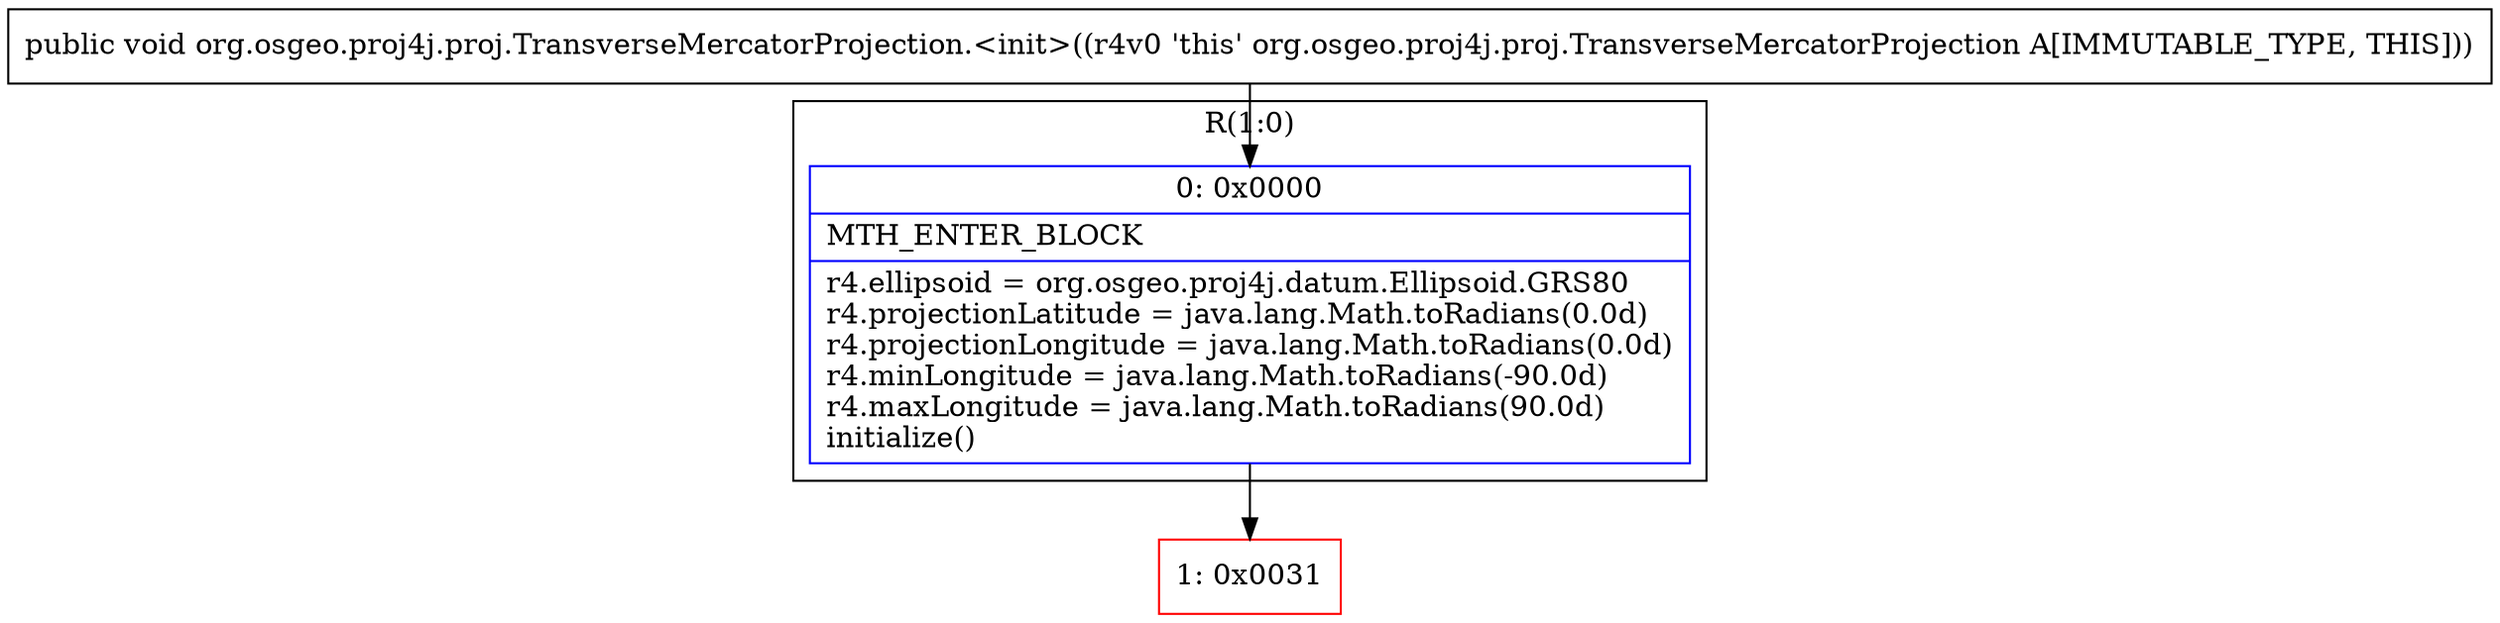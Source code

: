 digraph "CFG fororg.osgeo.proj4j.proj.TransverseMercatorProjection.\<init\>()V" {
subgraph cluster_Region_572984261 {
label = "R(1:0)";
node [shape=record,color=blue];
Node_0 [shape=record,label="{0\:\ 0x0000|MTH_ENTER_BLOCK\l|r4.ellipsoid = org.osgeo.proj4j.datum.Ellipsoid.GRS80\lr4.projectionLatitude = java.lang.Math.toRadians(0.0d)\lr4.projectionLongitude = java.lang.Math.toRadians(0.0d)\lr4.minLongitude = java.lang.Math.toRadians(\-90.0d)\lr4.maxLongitude = java.lang.Math.toRadians(90.0d)\linitialize()\l}"];
}
Node_1 [shape=record,color=red,label="{1\:\ 0x0031}"];
MethodNode[shape=record,label="{public void org.osgeo.proj4j.proj.TransverseMercatorProjection.\<init\>((r4v0 'this' org.osgeo.proj4j.proj.TransverseMercatorProjection A[IMMUTABLE_TYPE, THIS])) }"];
MethodNode -> Node_0;
Node_0 -> Node_1;
}

